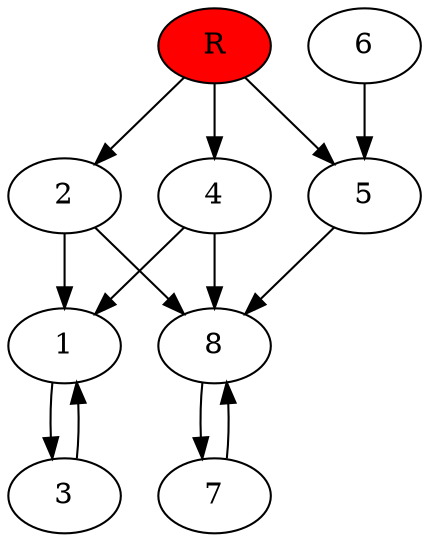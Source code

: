 digraph prb31009 {
	1
	2
	3
	4
	5
	6
	7
	8
	R [fillcolor="#ff0000" style=filled]
	1 -> 3
	2 -> 1
	2 -> 8
	3 -> 1
	4 -> 1
	4 -> 8
	5 -> 8
	6 -> 5
	7 -> 8
	8 -> 7
	R -> 2
	R -> 4
	R -> 5
}
